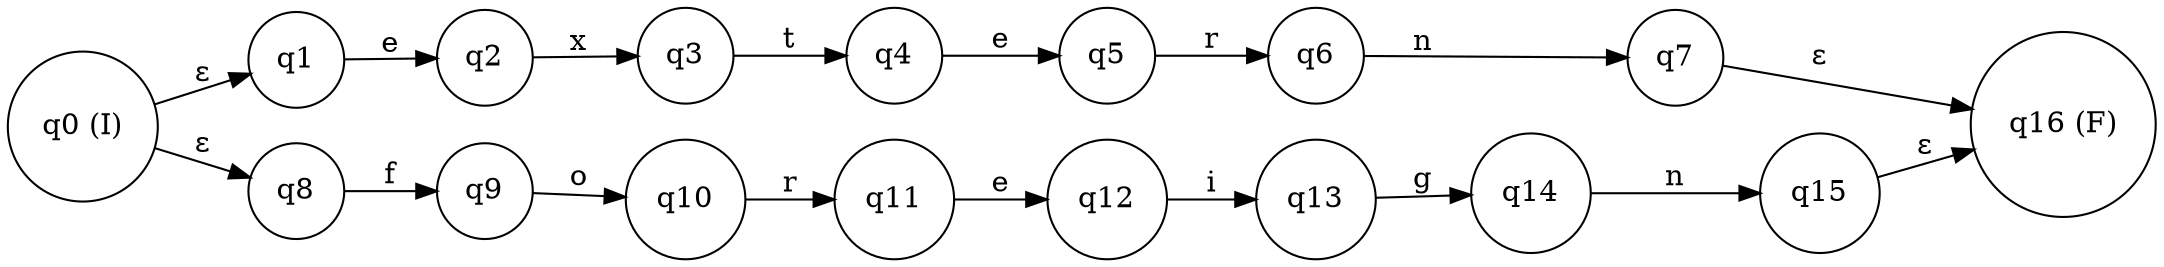 digraph finite_state_machine {
rankdir=LR;
node [shape = circle];
q0 [label="q0 (I)"];
q1 [label="q1"];
q2 [label="q2"];
q3 [label="q3"];
q4 [label="q4"];
q5 [label="q5"];
q6 [label="q6"];
q7 [label="q7"];
q8 [label="q8"];
q9 [label="q9"];
q10 [label="q10"];
q11 [label="q11"];
q12 [label="q12"];
q13 [label="q13"];
q14 [label="q14"];
q15 [label="q15"];
q16 [label="q16 (F)"];
q0 -> q1 [label="ε"];
q1 -> q2 [label="e"];
q2 -> q3 [label="x"];
q3 -> q4 [label="t"];
q4 -> q5 [label="e"];
q5 -> q6 [label="r"];
q6 -> q7 [label="n"];
q0 -> q8 [label="ε"];
q8 -> q9 [label="f"];
q9 -> q10 [label="o"];
q10 -> q11 [label="r"];
q11 -> q12 [label="e"];
q12 -> q13 [label="i"];
q13 -> q14 [label="g"];
q14 -> q15 [label="n"];
q7 -> q16 [label="ε"];
q15 -> q16 [label="ε"];
}